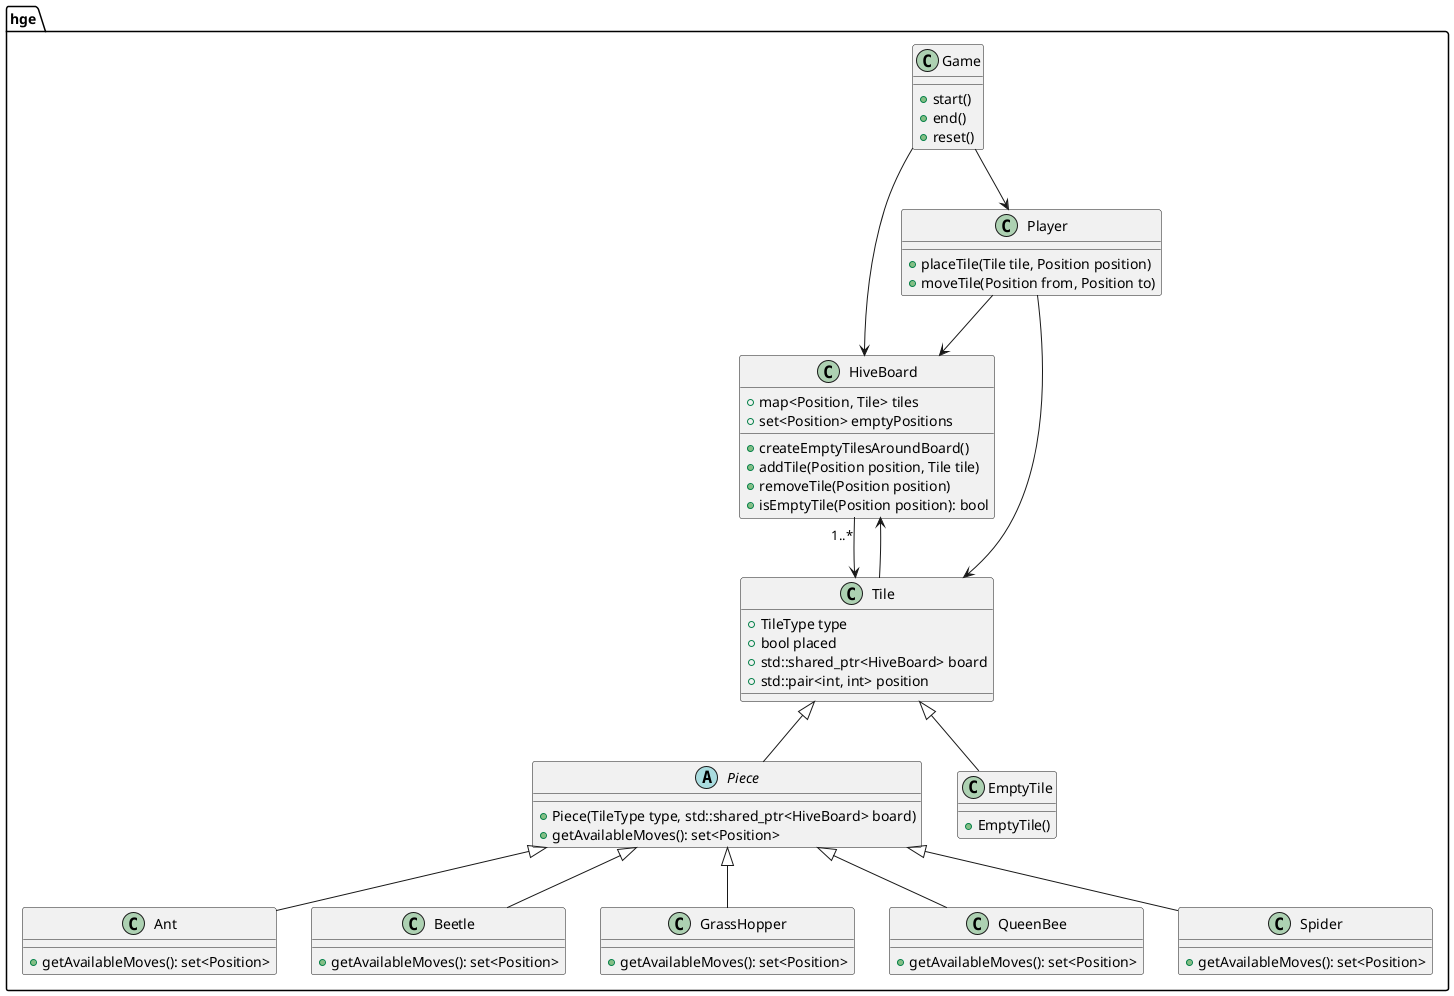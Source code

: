 @startuml
namespace hge {
    class HiveBoard {
        +map<Position, Tile> tiles
        +set<Position> emptyPositions
        +createEmptyTilesAroundBoard()
        +addTile(Position position, Tile tile)
        +removeTile(Position position)
        +isEmptyTile(Position position): bool
    }

    class Tile {
        +TileType type
        +bool placed
        +std::shared_ptr<HiveBoard> board
        +std::pair<int, int> position
    }

    abstract class Piece extends Tile {
        +Piece(TileType type, std::shared_ptr<HiveBoard> board)
        +getAvailableMoves(): set<Position>
    }

    class Ant extends Piece {
        +getAvailableMoves(): set<Position>
    }

    class Beetle extends Piece {
        +getAvailableMoves(): set<Position>
    }

    class GrassHopper extends Piece {
        +getAvailableMoves(): set<Position>
    }

    class QueenBee extends Piece {
        +getAvailableMoves(): set<Position>
    }

    class Spider extends Piece {
        +getAvailableMoves(): set<Position>
    }

    class EmptyTile extends Tile {
        +EmptyTile()
    }

    class Player {
        +placeTile(Tile tile, Position position)
        +moveTile(Position from, Position to)
    }

    class Game {
        +start()
        +end()
        +reset()
    }

    HiveBoard "1..*" --> Tile
    Tile --> HiveBoard
    Player --> HiveBoard
    Player --> Tile
    Game --> HiveBoard
    Game --> Player
}
@enduml